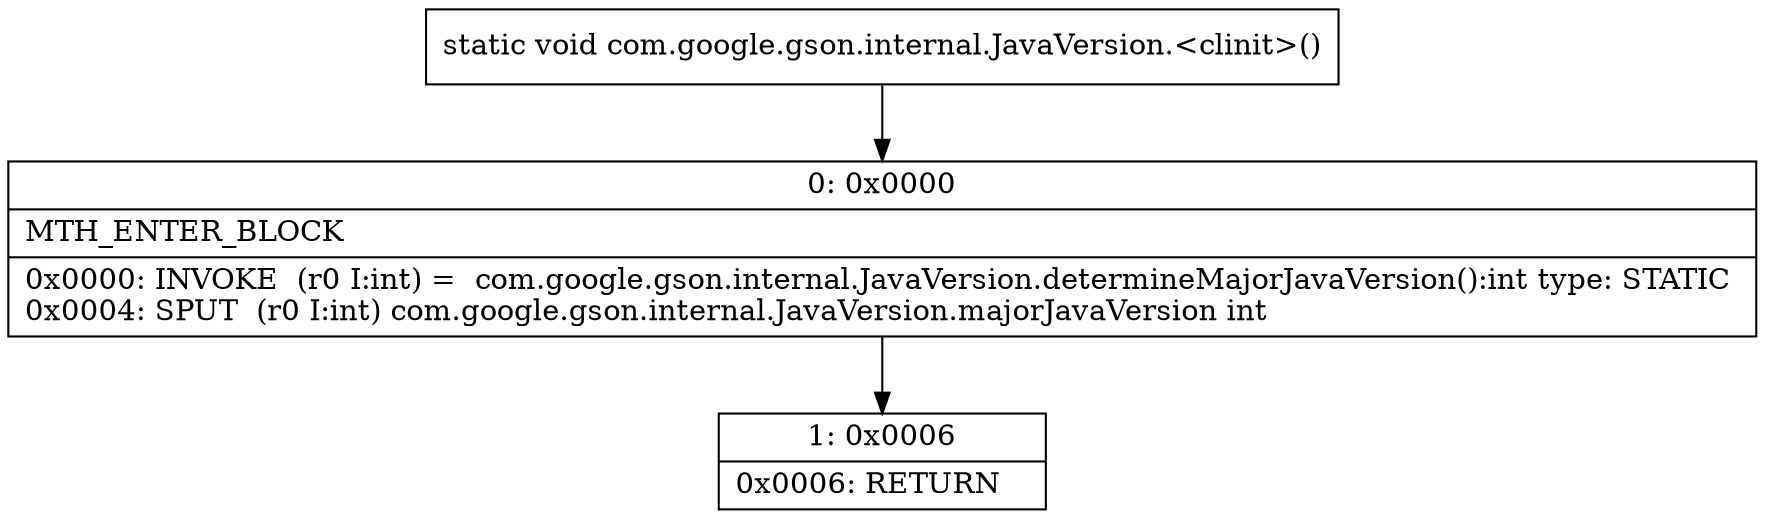 digraph "CFG forcom.google.gson.internal.JavaVersion.\<clinit\>()V" {
Node_0 [shape=record,label="{0\:\ 0x0000|MTH_ENTER_BLOCK\l|0x0000: INVOKE  (r0 I:int) =  com.google.gson.internal.JavaVersion.determineMajorJavaVersion():int type: STATIC \l0x0004: SPUT  (r0 I:int) com.google.gson.internal.JavaVersion.majorJavaVersion int \l}"];
Node_1 [shape=record,label="{1\:\ 0x0006|0x0006: RETURN   \l}"];
MethodNode[shape=record,label="{static void com.google.gson.internal.JavaVersion.\<clinit\>() }"];
MethodNode -> Node_0;
Node_0 -> Node_1;
}

